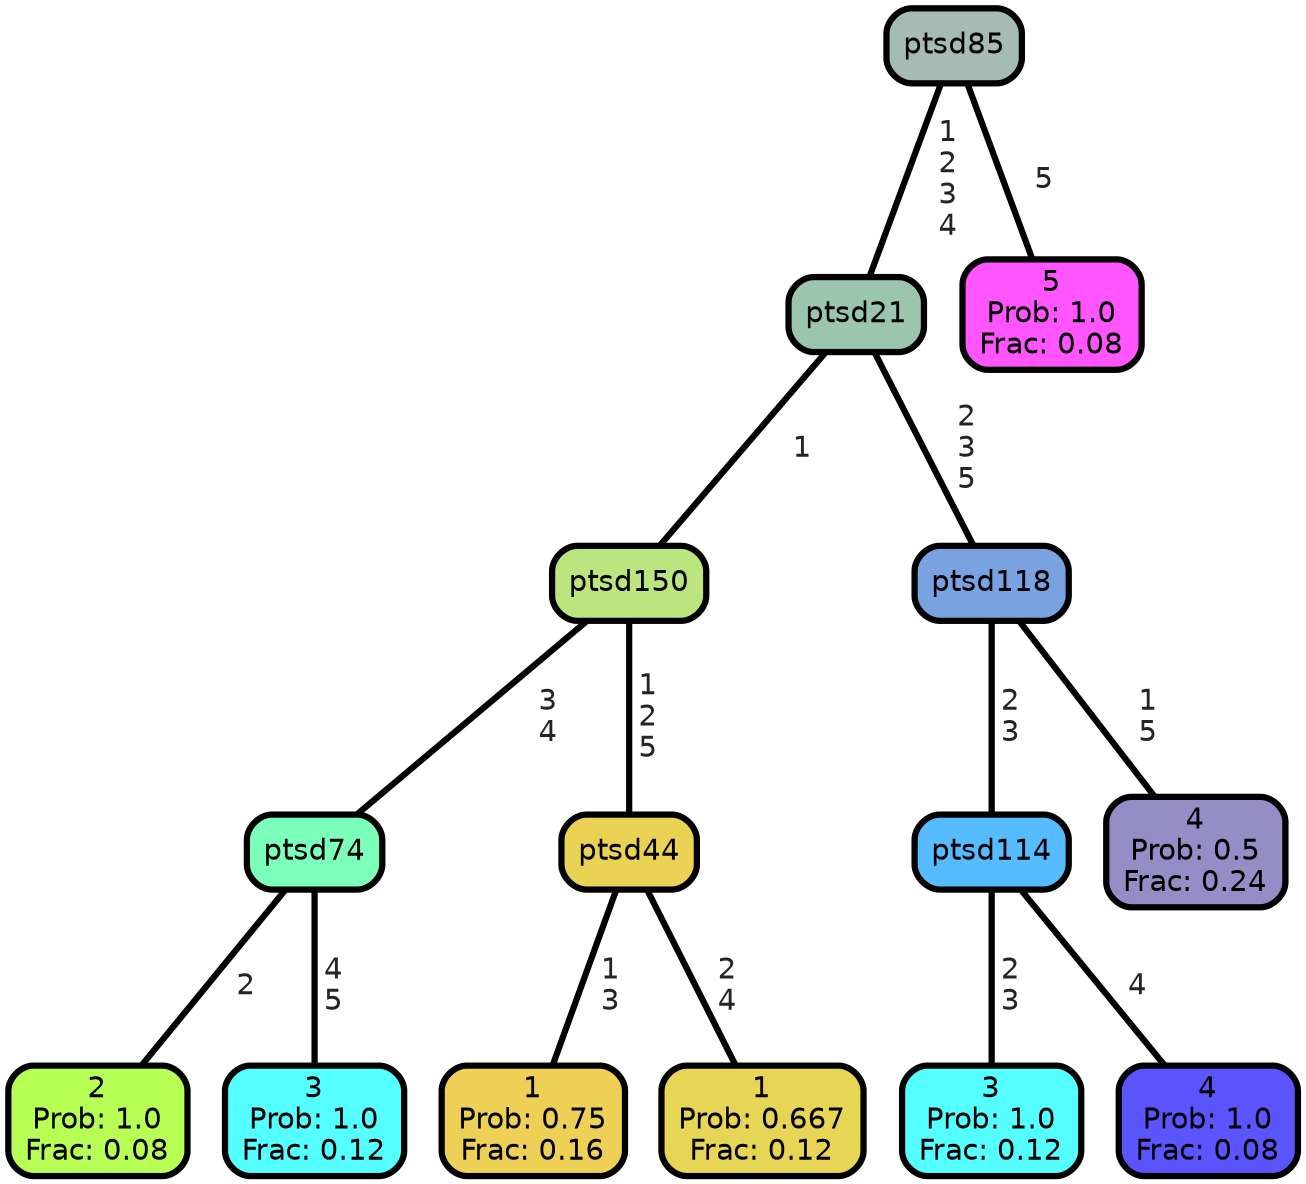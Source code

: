 graph Tree {
node [shape=box, style="filled, rounded",color="black",penwidth="3",fontcolor="black",                 fontname=helvetica] ;
graph [ranksep="0 equally", splines=straight,                 bgcolor=transparent, dpi=200] ;
edge [fontname=helvetica, fontweight=bold,fontcolor=grey14,color=black] ;
0 [label="2
Prob: 1.0
Frac: 0.08", fillcolor="#b8ff55"] ;
1 [label="ptsd74", fillcolor="#7cffbb"] ;
2 [label="3
Prob: 1.0
Frac: 0.12", fillcolor="#55ffff"] ;
3 [label="ptsd150", fillcolor="#bce57f"] ;
4 [label="1
Prob: 0.75
Frac: 0.16", fillcolor="#edd055"] ;
5 [label="ptsd44", fillcolor="#ead255"] ;
6 [label="1
Prob: 0.667
Frac: 0.12", fillcolor="#e7d555"] ;
7 [label="ptsd21", fillcolor="#9cc5ad"] ;
8 [label="3
Prob: 1.0
Frac: 0.12", fillcolor="#55ffff"] ;
9 [label="ptsd114", fillcolor="#57bbff"] ;
10 [label="4
Prob: 1.0
Frac: 0.08", fillcolor="#5a55ff"] ;
11 [label="ptsd118", fillcolor="#78a2e0"] ;
12 [label="4
Prob: 0.5
Frac: 0.24", fillcolor="#948dc6"] ;
13 [label="ptsd85", fillcolor="#a4bcb4"] ;
14 [label="5
Prob: 1.0
Frac: 0.08", fillcolor="#ff55ff"] ;
1 -- 0 [label=" 2",penwidth=3] ;
1 -- 2 [label=" 4\n 5",penwidth=3] ;
3 -- 1 [label=" 3\n 4",penwidth=3] ;
3 -- 5 [label=" 1\n 2\n 5",penwidth=3] ;
5 -- 4 [label=" 1\n 3",penwidth=3] ;
5 -- 6 [label=" 2\n 4",penwidth=3] ;
7 -- 3 [label=" 1",penwidth=3] ;
7 -- 11 [label=" 2\n 3\n 5",penwidth=3] ;
9 -- 8 [label=" 2\n 3",penwidth=3] ;
9 -- 10 [label=" 4",penwidth=3] ;
11 -- 9 [label=" 2\n 3",penwidth=3] ;
11 -- 12 [label=" 1\n 5",penwidth=3] ;
13 -- 7 [label=" 1\n 2\n 3\n 4",penwidth=3] ;
13 -- 14 [label=" 5",penwidth=3] ;
{rank = same;}}